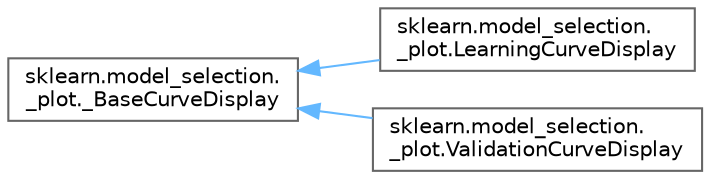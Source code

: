 digraph "Graphical Class Hierarchy"
{
 // LATEX_PDF_SIZE
  bgcolor="transparent";
  edge [fontname=Helvetica,fontsize=10,labelfontname=Helvetica,labelfontsize=10];
  node [fontname=Helvetica,fontsize=10,shape=box,height=0.2,width=0.4];
  rankdir="LR";
  Node0 [id="Node000000",label="sklearn.model_selection.\l_plot._BaseCurveDisplay",height=0.2,width=0.4,color="grey40", fillcolor="white", style="filled",URL="$de/d45/classsklearn_1_1model__selection_1_1__plot_1_1__BaseCurveDisplay.html",tooltip=" "];
  Node0 -> Node1 [id="edge5583_Node000000_Node000001",dir="back",color="steelblue1",style="solid",tooltip=" "];
  Node1 [id="Node000001",label="sklearn.model_selection.\l_plot.LearningCurveDisplay",height=0.2,width=0.4,color="grey40", fillcolor="white", style="filled",URL="$d7/ddc/classsklearn_1_1model__selection_1_1__plot_1_1LearningCurveDisplay.html",tooltip=" "];
  Node0 -> Node2 [id="edge5584_Node000000_Node000002",dir="back",color="steelblue1",style="solid",tooltip=" "];
  Node2 [id="Node000002",label="sklearn.model_selection.\l_plot.ValidationCurveDisplay",height=0.2,width=0.4,color="grey40", fillcolor="white", style="filled",URL="$dd/d72/classsklearn_1_1model__selection_1_1__plot_1_1ValidationCurveDisplay.html",tooltip=" "];
}
